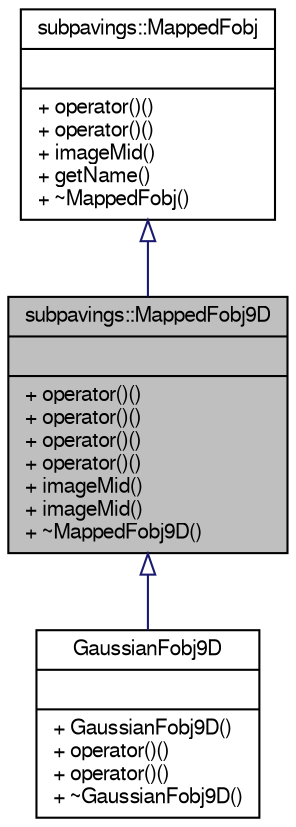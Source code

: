 digraph G
{
  edge [fontname="FreeSans",fontsize="10",labelfontname="FreeSans",labelfontsize="10"];
  node [fontname="FreeSans",fontsize="10",shape=record];
  Node1 [label="{subpavings::MappedFobj9D\n||+ operator()()\l+ operator()()\l+ operator()()\l+ operator()()\l+ imageMid()\l+ imageMid()\l+ ~MappedFobj9D()\l}",height=0.2,width=0.4,color="black", fillcolor="grey75", style="filled" fontcolor="black"];
  Node2 -> Node1 [dir="back",color="midnightblue",fontsize="10",style="solid",arrowtail="onormal",fontname="FreeSans"];
  Node2 [label="{subpavings::MappedFobj\n||+ operator()()\l+ operator()()\l+ imageMid()\l+ getName()\l+ ~MappedFobj()\l}",height=0.2,width=0.4,color="black", fillcolor="white", style="filled",URL="$classsubpavings_1_1MappedFobj.shtml"];
  Node1 -> Node3 [dir="back",color="midnightblue",fontsize="10",style="solid",arrowtail="onormal",fontname="FreeSans"];
  Node3 [label="{GaussianFobj9D\n||+ GaussianFobj9D()\l+ operator()()\l+ operator()()\l+ ~GaussianFobj9D()\l}",height=0.2,width=0.4,color="black", fillcolor="white", style="filled",URL="$classGaussianFobj9D.shtml"];
}
